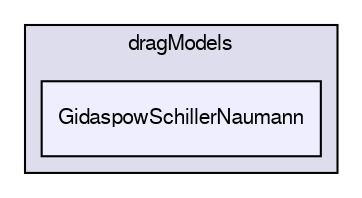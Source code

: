 digraph "applications/solvers/multiphase/twoPhaseEulerFoam/interfacialModels/dragModels/GidaspowSchillerNaumann" {
  bgcolor=transparent;
  compound=true
  node [ fontsize="10", fontname="FreeSans"];
  edge [ labelfontsize="10", labelfontname="FreeSans"];
  subgraph clusterdir_c58268a9b7712e9928f15c977fe2c49e {
    graph [ bgcolor="#ddddee", pencolor="black", label="dragModels" fontname="FreeSans", fontsize="10", URL="dir_c58268a9b7712e9928f15c977fe2c49e.html"]
  dir_3b962bb6d5375a0ff8d63d10c10a7dc2 [shape=box, label="GidaspowSchillerNaumann", style="filled", fillcolor="#eeeeff", pencolor="black", URL="dir_3b962bb6d5375a0ff8d63d10c10a7dc2.html"];
  }
}
